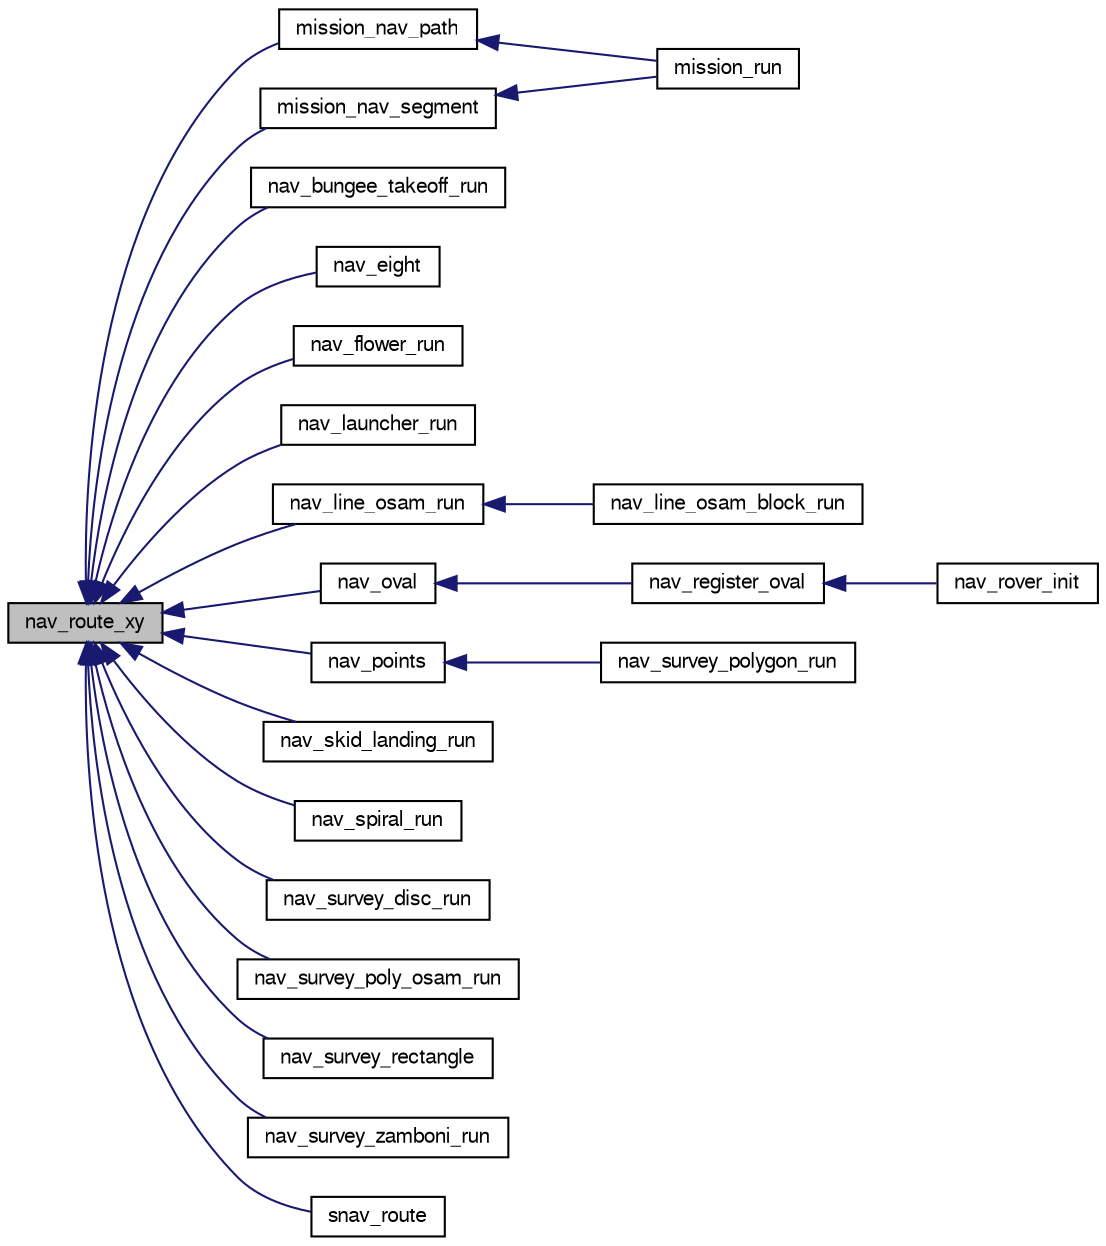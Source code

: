 digraph "nav_route_xy"
{
  edge [fontname="FreeSans",fontsize="10",labelfontname="FreeSans",labelfontsize="10"];
  node [fontname="FreeSans",fontsize="10",shape=record];
  rankdir="LR";
  Node1 [label="nav_route_xy",height=0.2,width=0.4,color="black", fillcolor="grey75", style="filled", fontcolor="black"];
  Node1 -> Node2 [dir="back",color="midnightblue",fontsize="10",style="solid",fontname="FreeSans"];
  Node2 [label="mission_nav_path",height=0.2,width=0.4,color="black", fillcolor="white", style="filled",URL="$mission__fw__nav_8c.html#a9374b1336f206b0728d9d85f11d47ec5",tooltip="Navigation function along a path. "];
  Node2 -> Node3 [dir="back",color="midnightblue",fontsize="10",style="solid",fontname="FreeSans"];
  Node3 [label="mission_run",height=0.2,width=0.4,color="black", fillcolor="white", style="filled",URL="$mission__fw__nav_8c.html#a77c170761e804706933b8eccce1e93ea",tooltip="Run mission. "];
  Node1 -> Node4 [dir="back",color="midnightblue",fontsize="10",style="solid",fontname="FreeSans"];
  Node4 [label="mission_nav_segment",height=0.2,width=0.4,color="black", fillcolor="white", style="filled",URL="$mission__fw__nav_8c.html#ab478e070ef87bc2afe3d87a09ba6724b",tooltip="Navigation function along a segment. "];
  Node4 -> Node3 [dir="back",color="midnightblue",fontsize="10",style="solid",fontname="FreeSans"];
  Node1 -> Node5 [dir="back",color="midnightblue",fontsize="10",style="solid",fontname="FreeSans"];
  Node5 [label="nav_bungee_takeoff_run",height=0.2,width=0.4,color="black", fillcolor="white", style="filled",URL="$nav__bungee__takeoff_8h.html#a22d08b651b3b72cf70e44c2d9b14b6f3",tooltip="Bungee takeoff run function. "];
  Node1 -> Node6 [dir="back",color="midnightblue",fontsize="10",style="solid",fontname="FreeSans"];
  Node6 [label="nav_eight",height=0.2,width=0.4,color="black", fillcolor="white", style="filled",URL="$nav_8h.html#a083964068940390afc5e6621f015c19f",tooltip="Navigation along a figure 8. "];
  Node1 -> Node7 [dir="back",color="midnightblue",fontsize="10",style="solid",fontname="FreeSans"];
  Node7 [label="nav_flower_run",height=0.2,width=0.4,color="black", fillcolor="white", style="filled",URL="$nav__flower_8h.html#a6d71597b4b26b2c8f393f9621972e463"];
  Node1 -> Node8 [dir="back",color="midnightblue",fontsize="10",style="solid",fontname="FreeSans"];
  Node8 [label="nav_launcher_run",height=0.2,width=0.4,color="black", fillcolor="white", style="filled",URL="$nav__launcher_8h.html#ab48c9dc5c6e69f766e06e1c07e230a60"];
  Node1 -> Node9 [dir="back",color="midnightblue",fontsize="10",style="solid",fontname="FreeSans"];
  Node9 [label="nav_line_osam_run",height=0.2,width=0.4,color="black", fillcolor="white", style="filled",URL="$nav__line__osam_8h.html#aeb4d92a3eb13b8b2e4bdac64e0bc86cf"];
  Node9 -> Node10 [dir="back",color="midnightblue",fontsize="10",style="solid",fontname="FreeSans"];
  Node10 [label="nav_line_osam_block_run",height=0.2,width=0.4,color="black", fillcolor="white", style="filled",URL="$nav__line__osam_8h.html#ac82fb0de56edff0cf2c1ad0921503fb2"];
  Node1 -> Node11 [dir="back",color="midnightblue",fontsize="10",style="solid",fontname="FreeSans"];
  Node11 [label="nav_oval",height=0.2,width=0.4,color="black", fillcolor="white", style="filled",URL="$rotorcraft_2navigation_8h.html#a5a4a7ec5d3cf1734dca01d87b3d1eef5",tooltip="Navigation along a figure O. "];
  Node11 -> Node12 [dir="back",color="midnightblue",fontsize="10",style="solid",fontname="FreeSans"];
  Node12 [label="nav_register_oval",height=0.2,width=0.4,color="black", fillcolor="white", style="filled",URL="$rover_2navigation_8h.html#af495131c9e74de9b78173144cda2574c"];
  Node12 -> Node13 [dir="back",color="midnightblue",fontsize="10",style="solid",fontname="FreeSans"];
  Node13 [label="nav_rover_init",height=0.2,width=0.4,color="black", fillcolor="white", style="filled",URL="$nav__rover__base_8h.html#a7dbbfec5c5db9defc4309d2a6cb092b4",tooltip="Init and register nav functions. "];
  Node1 -> Node14 [dir="back",color="midnightblue",fontsize="10",style="solid",fontname="FreeSans"];
  Node14 [label="nav_points",height=0.2,width=0.4,color="black", fillcolor="white", style="filled",URL="$nav__survey__polygon_8c.html#aaef5f3a37a82d5b3eb87209fb73cfb36"];
  Node14 -> Node15 [dir="back",color="midnightblue",fontsize="10",style="solid",fontname="FreeSans"];
  Node15 [label="nav_survey_polygon_run",height=0.2,width=0.4,color="black", fillcolor="white", style="filled",URL="$nav__survey__polygon_8h.html#ae202d8219e79766dae10f379448f29f8",tooltip="main navigation routine. "];
  Node1 -> Node16 [dir="back",color="midnightblue",fontsize="10",style="solid",fontname="FreeSans"];
  Node16 [label="nav_skid_landing_run",height=0.2,width=0.4,color="black", fillcolor="white", style="filled",URL="$nav__skid__landing_8h.html#a1da9c6326a3875826fe10de3b880f04c"];
  Node1 -> Node17 [dir="back",color="midnightblue",fontsize="10",style="solid",fontname="FreeSans"];
  Node17 [label="nav_spiral_run",height=0.2,width=0.4,color="black", fillcolor="white", style="filled",URL="$nav__spiral_8h.html#a816049b35ed5cc3424ab34f7e5ddf18a"];
  Node1 -> Node18 [dir="back",color="midnightblue",fontsize="10",style="solid",fontname="FreeSans"];
  Node18 [label="nav_survey_disc_run",height=0.2,width=0.4,color="black", fillcolor="white", style="filled",URL="$nav__survey__disc_8h.html#aadffb0f341b83f87092e0a152b4fdc11"];
  Node1 -> Node19 [dir="back",color="midnightblue",fontsize="10",style="solid",fontname="FreeSans"];
  Node19 [label="nav_survey_poly_osam_run",height=0.2,width=0.4,color="black", fillcolor="white", style="filled",URL="$nav__survey__poly__osam_8h.html#afaeaf322fcc29fc8e54cf3b6808f0d65",tooltip="Run polygon survey. "];
  Node1 -> Node20 [dir="back",color="midnightblue",fontsize="10",style="solid",fontname="FreeSans"];
  Node20 [label="nav_survey_rectangle",height=0.2,width=0.4,color="black", fillcolor="white", style="filled",URL="$nav__survey__rectangle_8h.html#a385a092826884a58b3b6fb909fe61c6f"];
  Node1 -> Node21 [dir="back",color="midnightblue",fontsize="10",style="solid",fontname="FreeSans"];
  Node21 [label="nav_survey_zamboni_run",height=0.2,width=0.4,color="black", fillcolor="white", style="filled",URL="$nav__survey__zamboni_8h.html#a19f80130e80d72be86859190c8246b73",tooltip="main navigation routine. "];
  Node1 -> Node22 [dir="back",color="midnightblue",fontsize="10",style="solid",fontname="FreeSans"];
  Node22 [label="snav_route",height=0.2,width=0.4,color="black", fillcolor="white", style="filled",URL="$nav__smooth_8h.html#acfdab58b94103a609e9da58ea9e1b82d"];
}
